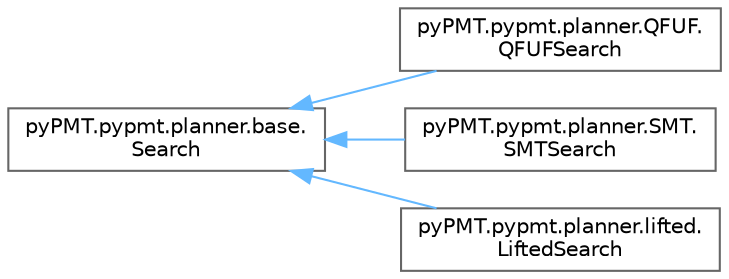 digraph "Graphical Class Hierarchy"
{
 // LATEX_PDF_SIZE
  bgcolor="transparent";
  edge [fontname=Helvetica,fontsize=10,labelfontname=Helvetica,labelfontsize=10];
  node [fontname=Helvetica,fontsize=10,shape=box,height=0.2,width=0.4];
  rankdir="LR";
  Node0 [id="Node000000",label="pyPMT.pypmt.planner.base.\lSearch",height=0.2,width=0.4,color="grey40", fillcolor="white", style="filled",URL="$classpyPMT_1_1pypmt_1_1planner_1_1base_1_1Search.html",tooltip=" "];
  Node0 -> Node1 [id="edge9_Node000000_Node000001",dir="back",color="steelblue1",style="solid",tooltip=" "];
  Node1 [id="Node000001",label="pyPMT.pypmt.planner.QFUF.\lQFUFSearch",height=0.2,width=0.4,color="grey40", fillcolor="white", style="filled",URL="$classpyPMT_1_1pypmt_1_1planner_1_1QFUF_1_1QFUFSearch.html",tooltip=" "];
  Node0 -> Node2 [id="edge10_Node000000_Node000002",dir="back",color="steelblue1",style="solid",tooltip=" "];
  Node2 [id="Node000002",label="pyPMT.pypmt.planner.SMT.\lSMTSearch",height=0.2,width=0.4,color="grey40", fillcolor="white", style="filled",URL="$classpyPMT_1_1pypmt_1_1planner_1_1SMT_1_1SMTSearch.html",tooltip=" "];
  Node0 -> Node3 [id="edge11_Node000000_Node000003",dir="back",color="steelblue1",style="solid",tooltip=" "];
  Node3 [id="Node000003",label="pyPMT.pypmt.planner.lifted.\lLiftedSearch",height=0.2,width=0.4,color="grey40", fillcolor="white", style="filled",URL="$classpyPMT_1_1pypmt_1_1planner_1_1lifted_1_1LiftedSearch.html",tooltip=" "];
}
